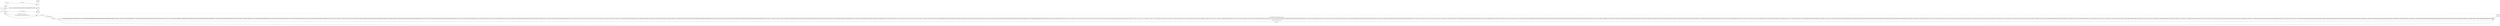 digraph NFA {
rankdir = LR
5 [shape = doublecircle]
13 [shape = doublecircle]
15 [shape = doublecircle]
17 [shape = doublecircle]
0 -> 4 [style=dotted]
0 -> 6 [style=dotted]
0 -> 14 [style=dotted]
0 -> 16 [style=dotted]
1 -> 4 [style=dotted]
1 -> 6 [style=dotted]
1 -> 14 [style=dotted]
1 -> 16 [style=dotted]
2 -> 3 [label="{ ['0'-'9'] }"]
3 -> 2 [style=dotted]
3 -> 5 [style=dotted]
4 -> 2 [style=dotted]
6 -> 7 [label="{ ['a']['c']['i']['n'-'p']['t'-'u'] }"]
6 -> 7 [label="{ ['A'-'Z']['b']['d'-'h']['j'-'m']['q'-'s']['v'-'z'] }"]
7 -> 12 [style=dotted]
8 -> 9 [label="{ ['_'] }"]
8 -> 9 [style=dotted]
9 -> 10 [style=dotted]
10 -> 11 [label="{ [170][181][186][192-214][216-246][248-705][710-721][736-740][748][750][880-884][886-887][890-893][895][902][904-906][908][910-929][931-1013][1015-1153][1162-1327][1329-1366][1369][1377-1415][1488-1514][1520-1522][1568-1610][1646-1647][1649-1747][1749][1765-1766][1774-1775][1786-1788][1791][1808][1810-1839][1869-1957][1969][1994-2026][2036-2037][2042][2048-2069][2074][2084][2088][2112-2136][2208-2226][2308-2361][2365][2384][2392-2401][2417-2432][2437-2444][2447-2448][2451-2472][2474-2480][2482][2486-2489][2493][2510][2524-2525][2527-2529][2544-2545][2565-2570][2575-2576][2579-2600][2602-2608][2610-2611][2613-2614][2616-2617][2649-2652][2654][2674-2676][2693-2701][2703-2705][2707-2728][2730-2736][2738-2739][2741-2745][2749][2768][2784-2785][2821-2828][2831-2832][2835-2856][2858-2864][2866-2867][2869-2873][2877][2908-2909][2911-2913][2929][2947][2949-2954][2958-2960][2962-2965][2969-2970][2972][2974-2975][2979-2980][2984-2986][2990-3001][3024][3077-3084][3086-3088][3090-3112][3114-3129][3133][3160-3161][3168-3169][3205-3212][3214-3216][3218-3240][3242-3251][3253-3257][3261][3294][3296-3297][3313-3314][3333-3340][3342-3344][3346-3386][3389][3406][3424-3425][3450-3455][3461-3478][3482-3505][3507-3515][3517][3520-3526][3585-3632][3634-3635][3648-3654][3713-3714][3716][3719-3720][3722][3725][3732-3735][3737-3743][3745-3747][3749][3751][3754-3755][3757-3760][3762-3763][3773][3776-3780][3782][3804-3807][3840][3904-3911][3913-3948][3976-3980][4096-4138][4159][4176-4181][4186-4189][4193][4197-4198][4206-4208][4213-4225][4238][4256-4293][4295][4301][4304-4346][4348-4680][4682-4685][4688-4694][4696][4698-4701][4704-4744][4746-4749][4752-4784][4786-4789][4792-4798][4800][4802-4805][4808-4822][4824-4880][4882-4885][4888-4954][4992-5007][5024-5108][5121-5740][5743-5759][5761-5786][5792-5866][5873-5880][5888-5900][5902-5905][5920-5937][5952-5969][5984-5996][5998-6000][6016-6067][6103][6108][6176-6263][6272-6312][6314][6320-6389][6400-6430][6480-6509][6512-6516][6528-6571][6593-6599][6656-6678][6688-6740][6823][6917-6963][6981-6987][7043-7072][7086-7087][7098-7141][7168-7203][7245-7247][7258-7293][7401-7404][7406-7409][7413-7414][7424-7615][7680-7957][7960-7965][7968-8005][8008-8013][8016-8023][8025][8027][8029][8031-8061][8064-8116][8118-8124][8126][8130-8132][8134-8140][8144-8147][8150-8155][8160-8172][8178-8180][8182-8188][8305][8319][8336-8348][8450][8455][8458-8467][8469][8473-8477][8484][8486][8488][8490-8493][8495-8505][8508-8511][8517-8521][8526][8579-8580][11264-11310][11312-11358][11360-11492][11499-11502][11506-11507][11520-11557][11559][11565][11568-11623][11631][11648-11670][11680-11686][11688-11694][11696-11702][11704-11710][11712-11718][11720-11726][11728-11734][11736-11742][11823][12293-12294][12337-12341][12347-12348][12353-12438][12445-12447][12449-12538][12540-12543][12549-12589][12593-12686][12704-12730][12784-12799][13312-19893][19968-40908][40960-42124][42192-42237][42240-42508][42512-42527][42538-42539][42560-42606][42623-42653][42656-42725][42775-42783][42786-42888][42891-42894][42896-42925][42928-42929][42999-43009][43011-43013][43015-43018][43020-43042][43072-43123][43138-43187][43250-43255][43259][43274-43301][43312-43334][43360-43388][43396-43442][43471][43488-43492][43494-43503][43514-43518][43520-43560][43584-43586][43588-43595][43616-43638][43642][43646-43695][43697][43701-43702][43705-43709][43712][43714][43739-43741][43744-43754][43762-43764][43777-43782][43785-43790][43793-43798][43808-43814][43816-43822][43824-43866][43868-43871][43876-43877][43968-44002][44032-55203][55216-55238][55243-55291][63744-64109][64112-64217][64256-64262][64275-64279][64285][64287-64296][64298-64310][64312-64316][64318][64320-64321][64323-64324][64326-64433][64467-64829][64848-64911][64914-64967][65008-65019][65136-65140][65142-65276][65313-65338][65345-65370][65382-65470][65474-65479][65482-65487][65490-65495][65498-65500][65536-65547][65549-65574][65576-65594][65596-65597][65599-65613][65616-65629][65664-65786][66176-66204][66208-66256][66304-66335][66352-66368][66370-66377][66384-66421][66432-66461][66464-66499][66504-66511][66560-66717][66816-66855][66864-66915][67072-67382][67392-67413][67424-67431][67584-67589][67592][67594-67637][67639-67640][67644][67647-67669][67680-67702][67712-67742][67840-67861][67872-67897][67968-68023][68030-68031][68096][68112-68115][68117-68119][68121-68147][68192-68220][68224-68252][68288-68295][68297-68324][68352-68405][68416-68437][68448-68466][68480-68497][68608-68680][69635-69687][69763-69807][69840-69864][69891-69926][69968-70002][70006][70019-70066][70081-70084][70106][70144-70161][70163-70187][70320-70366][70405-70412][70415-70416][70419-70440][70442-70448][70450-70451][70453-70457][70461][70493-70497][70784-70831][70852-70853][70855][71040-71086][71168-71215][71236][71296-71338][71840-71903][71935][72384-72440][73728-74648][77824-78894][92160-92728][92736-92766][92880-92909][92928-92975][92992-92995][93027-93047][93053-93071][93952-94020][94032][94099-94111][110592-110593][113664-113770][113776-113788][113792-113800][113808-113817][119808-119892][119894-119964][119966-119967][119970][119973-119974][119977-119980][119982-119993][119995][119997-120003][120005-120069][120071-120074][120077-120084][120086-120092][120094-120121][120123-120126][120128-120132][120134][120138-120144][120146-120485][120488-120512][120514-120538][120540-120570][120572-120596][120598-120628][120630-120654][120656-120686][120688-120712][120714-120744][120746-120770][120772-120779][124928-125124][126464-126467][126469-126495][126497-126498][126500][126503][126505-126514][126516-126519][126521][126523][126530][126535][126537][126539][126541-126543][126545-126546][126548][126551][126553][126555][126557][126559][126561-126562][126564][126567-126570][126572-126578][126580-126583][126585-126588][126590][126592-126601][126603-126619][126625-126627][126629-126633][126635-126651][131072-173782][173824-177972][177984-178205][194560-195101] }"]
10 -> 11 [label="{ ['a']['c']['i']['n'-'p']['t'-'u'] }"]
10 -> 11 [label="{ ['0'-'9'] }"]
10 -> 11 [label="{ ['A'-'Z']['b']['d'-'h']['j'-'m']['q'-'s']['v'-'z'] }"]
11 -> 8 [style=dotted]
11 -> 13 [style=dotted]
12 -> 8 [style=dotted]
12 -> 13 [style=dotted]
14 -> 15 [label="{ ['*'-'+']['-']['/'] }"]
16 -> 17 [label="{ [9-13][' '][133][160][5760][8192-8202][8232-8233][8239][8287][12288] }"]
}

